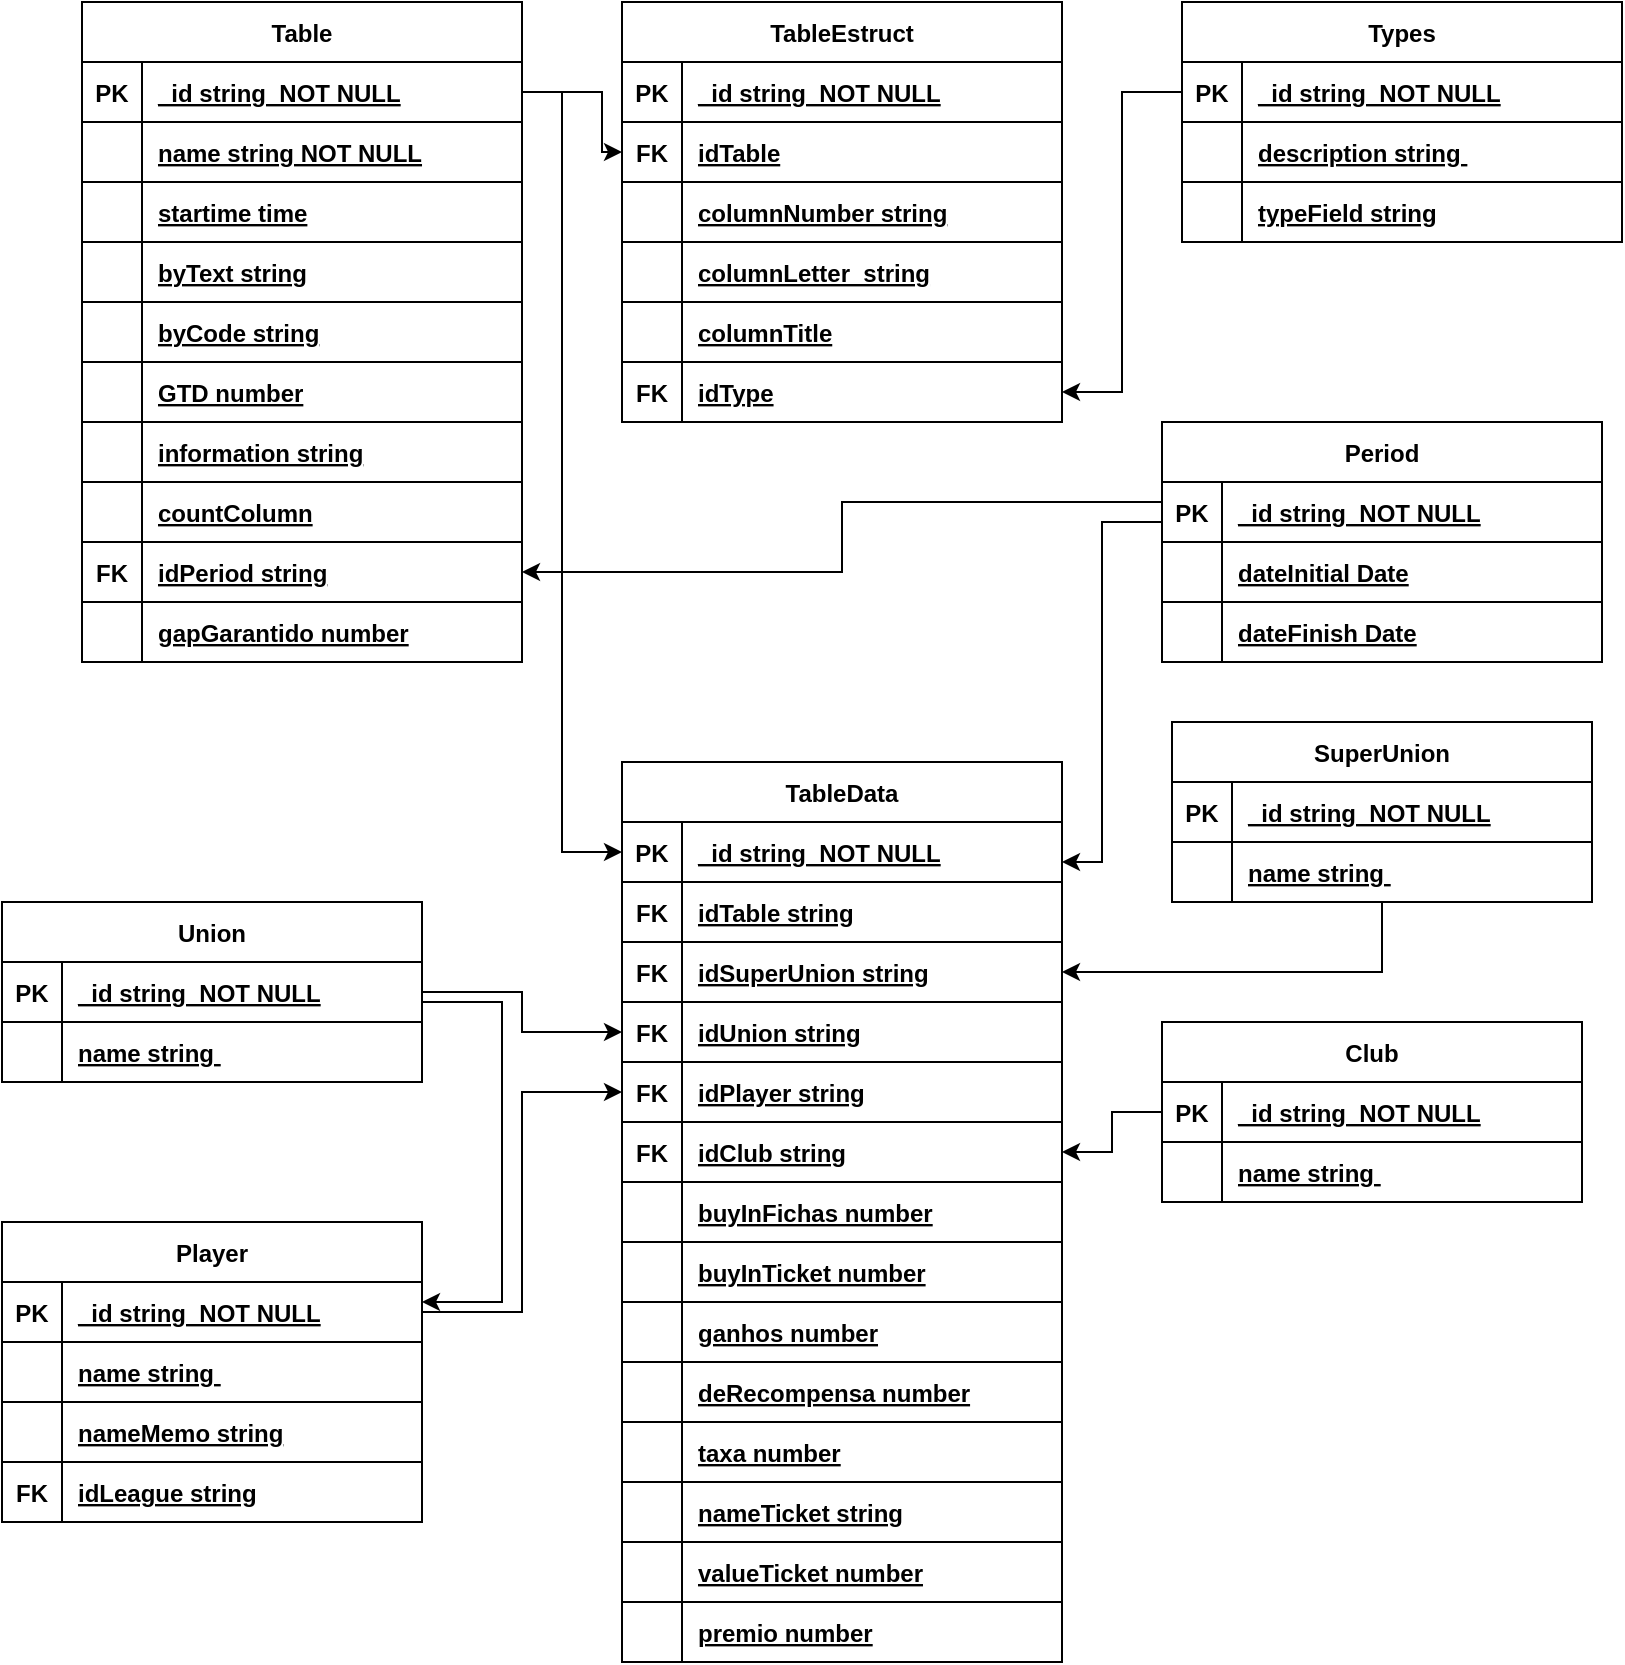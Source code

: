 <mxfile version="21.5.0" type="github">
  <diagram id="R2lEEEUBdFMjLlhIrx00" name="Page-1">
    <mxGraphModel dx="1434" dy="770" grid="1" gridSize="10" guides="1" tooltips="1" connect="1" arrows="1" fold="1" page="1" pageScale="1" pageWidth="850" pageHeight="1100" math="0" shadow="0" extFonts="Permanent Marker^https://fonts.googleapis.com/css?family=Permanent+Marker">
      <root>
        <mxCell id="0" />
        <mxCell id="1" parent="0" />
        <mxCell id="C-vyLk0tnHw3VtMMgP7b-23" value="Table" style="shape=table;startSize=30;container=1;collapsible=1;childLayout=tableLayout;fixedRows=1;rowLines=0;fontStyle=1;align=center;resizeLast=1;" parent="1" vertex="1">
          <mxGeometry x="60" y="20" width="220" height="330" as="geometry" />
        </mxCell>
        <mxCell id="C-vyLk0tnHw3VtMMgP7b-24" value="" style="shape=partialRectangle;collapsible=0;dropTarget=0;pointerEvents=0;fillColor=none;points=[[0,0.5],[1,0.5]];portConstraint=eastwest;top=0;left=0;right=0;bottom=1;" parent="C-vyLk0tnHw3VtMMgP7b-23" vertex="1">
          <mxGeometry y="30" width="220" height="30" as="geometry" />
        </mxCell>
        <mxCell id="C-vyLk0tnHw3VtMMgP7b-25" value="PK" style="shape=partialRectangle;overflow=hidden;connectable=0;fillColor=none;top=0;left=0;bottom=0;right=0;fontStyle=1;" parent="C-vyLk0tnHw3VtMMgP7b-24" vertex="1">
          <mxGeometry width="30" height="30" as="geometry">
            <mxRectangle width="30" height="30" as="alternateBounds" />
          </mxGeometry>
        </mxCell>
        <mxCell id="C-vyLk0tnHw3VtMMgP7b-26" value="_id string  NOT NULL " style="shape=partialRectangle;overflow=hidden;connectable=0;fillColor=none;top=0;left=0;bottom=0;right=0;align=left;spacingLeft=6;fontStyle=5;" parent="C-vyLk0tnHw3VtMMgP7b-24" vertex="1">
          <mxGeometry x="30" width="190" height="30" as="geometry">
            <mxRectangle width="190" height="30" as="alternateBounds" />
          </mxGeometry>
        </mxCell>
        <mxCell id="QzfEo8vy86Me9zoX9G6z-4" style="shape=partialRectangle;collapsible=0;dropTarget=0;pointerEvents=0;fillColor=none;points=[[0,0.5],[1,0.5]];portConstraint=eastwest;top=0;left=0;right=0;bottom=1;" parent="C-vyLk0tnHw3VtMMgP7b-23" vertex="1">
          <mxGeometry y="60" width="220" height="30" as="geometry" />
        </mxCell>
        <mxCell id="QzfEo8vy86Me9zoX9G6z-5" style="shape=partialRectangle;overflow=hidden;connectable=0;fillColor=none;top=0;left=0;bottom=0;right=0;fontStyle=1;" parent="QzfEo8vy86Me9zoX9G6z-4" vertex="1">
          <mxGeometry width="30" height="30" as="geometry">
            <mxRectangle width="30" height="30" as="alternateBounds" />
          </mxGeometry>
        </mxCell>
        <mxCell id="QzfEo8vy86Me9zoX9G6z-6" value="name string NOT NULL" style="shape=partialRectangle;overflow=hidden;connectable=0;fillColor=none;top=0;left=0;bottom=0;right=0;align=left;spacingLeft=6;fontStyle=5;" parent="QzfEo8vy86Me9zoX9G6z-4" vertex="1">
          <mxGeometry x="30" width="190" height="30" as="geometry">
            <mxRectangle width="190" height="30" as="alternateBounds" />
          </mxGeometry>
        </mxCell>
        <mxCell id="QzfEo8vy86Me9zoX9G6z-7" style="shape=partialRectangle;collapsible=0;dropTarget=0;pointerEvents=0;fillColor=none;points=[[0,0.5],[1,0.5]];portConstraint=eastwest;top=0;left=0;right=0;bottom=1;" parent="C-vyLk0tnHw3VtMMgP7b-23" vertex="1">
          <mxGeometry y="90" width="220" height="30" as="geometry" />
        </mxCell>
        <mxCell id="QzfEo8vy86Me9zoX9G6z-8" style="shape=partialRectangle;overflow=hidden;connectable=0;fillColor=none;top=0;left=0;bottom=0;right=0;fontStyle=1;" parent="QzfEo8vy86Me9zoX9G6z-7" vertex="1">
          <mxGeometry width="30" height="30" as="geometry">
            <mxRectangle width="30" height="30" as="alternateBounds" />
          </mxGeometry>
        </mxCell>
        <mxCell id="QzfEo8vy86Me9zoX9G6z-9" value="startime time" style="shape=partialRectangle;overflow=hidden;connectable=0;fillColor=none;top=0;left=0;bottom=0;right=0;align=left;spacingLeft=6;fontStyle=5;" parent="QzfEo8vy86Me9zoX9G6z-7" vertex="1">
          <mxGeometry x="30" width="190" height="30" as="geometry">
            <mxRectangle width="190" height="30" as="alternateBounds" />
          </mxGeometry>
        </mxCell>
        <mxCell id="QzfEo8vy86Me9zoX9G6z-19" style="shape=partialRectangle;collapsible=0;dropTarget=0;pointerEvents=0;fillColor=none;points=[[0,0.5],[1,0.5]];portConstraint=eastwest;top=0;left=0;right=0;bottom=1;" parent="C-vyLk0tnHw3VtMMgP7b-23" vertex="1">
          <mxGeometry y="120" width="220" height="30" as="geometry" />
        </mxCell>
        <mxCell id="QzfEo8vy86Me9zoX9G6z-20" style="shape=partialRectangle;overflow=hidden;connectable=0;fillColor=none;top=0;left=0;bottom=0;right=0;fontStyle=1;" parent="QzfEo8vy86Me9zoX9G6z-19" vertex="1">
          <mxGeometry width="30" height="30" as="geometry">
            <mxRectangle width="30" height="30" as="alternateBounds" />
          </mxGeometry>
        </mxCell>
        <mxCell id="QzfEo8vy86Me9zoX9G6z-21" value="byText string" style="shape=partialRectangle;overflow=hidden;connectable=0;fillColor=none;top=0;left=0;bottom=0;right=0;align=left;spacingLeft=6;fontStyle=5;" parent="QzfEo8vy86Me9zoX9G6z-19" vertex="1">
          <mxGeometry x="30" width="190" height="30" as="geometry">
            <mxRectangle width="190" height="30" as="alternateBounds" />
          </mxGeometry>
        </mxCell>
        <mxCell id="QzfEo8vy86Me9zoX9G6z-16" style="shape=partialRectangle;collapsible=0;dropTarget=0;pointerEvents=0;fillColor=none;points=[[0,0.5],[1,0.5]];portConstraint=eastwest;top=0;left=0;right=0;bottom=1;" parent="C-vyLk0tnHw3VtMMgP7b-23" vertex="1">
          <mxGeometry y="150" width="220" height="30" as="geometry" />
        </mxCell>
        <mxCell id="QzfEo8vy86Me9zoX9G6z-17" style="shape=partialRectangle;overflow=hidden;connectable=0;fillColor=none;top=0;left=0;bottom=0;right=0;fontStyle=1;" parent="QzfEo8vy86Me9zoX9G6z-16" vertex="1">
          <mxGeometry width="30" height="30" as="geometry">
            <mxRectangle width="30" height="30" as="alternateBounds" />
          </mxGeometry>
        </mxCell>
        <mxCell id="QzfEo8vy86Me9zoX9G6z-18" value="byCode string" style="shape=partialRectangle;overflow=hidden;connectable=0;fillColor=none;top=0;left=0;bottom=0;right=0;align=left;spacingLeft=6;fontStyle=5;" parent="QzfEo8vy86Me9zoX9G6z-16" vertex="1">
          <mxGeometry x="30" width="190" height="30" as="geometry">
            <mxRectangle width="190" height="30" as="alternateBounds" />
          </mxGeometry>
        </mxCell>
        <mxCell id="QzfEo8vy86Me9zoX9G6z-13" style="shape=partialRectangle;collapsible=0;dropTarget=0;pointerEvents=0;fillColor=none;points=[[0,0.5],[1,0.5]];portConstraint=eastwest;top=0;left=0;right=0;bottom=1;" parent="C-vyLk0tnHw3VtMMgP7b-23" vertex="1">
          <mxGeometry y="180" width="220" height="30" as="geometry" />
        </mxCell>
        <mxCell id="QzfEo8vy86Me9zoX9G6z-14" style="shape=partialRectangle;overflow=hidden;connectable=0;fillColor=none;top=0;left=0;bottom=0;right=0;fontStyle=1;" parent="QzfEo8vy86Me9zoX9G6z-13" vertex="1">
          <mxGeometry width="30" height="30" as="geometry">
            <mxRectangle width="30" height="30" as="alternateBounds" />
          </mxGeometry>
        </mxCell>
        <mxCell id="QzfEo8vy86Me9zoX9G6z-15" value="GTD number" style="shape=partialRectangle;overflow=hidden;connectable=0;fillColor=none;top=0;left=0;bottom=0;right=0;align=left;spacingLeft=6;fontStyle=5;" parent="QzfEo8vy86Me9zoX9G6z-13" vertex="1">
          <mxGeometry x="30" width="190" height="30" as="geometry">
            <mxRectangle width="190" height="30" as="alternateBounds" />
          </mxGeometry>
        </mxCell>
        <mxCell id="QzfEo8vy86Me9zoX9G6z-10" style="shape=partialRectangle;collapsible=0;dropTarget=0;pointerEvents=0;fillColor=none;points=[[0,0.5],[1,0.5]];portConstraint=eastwest;top=0;left=0;right=0;bottom=1;" parent="C-vyLk0tnHw3VtMMgP7b-23" vertex="1">
          <mxGeometry y="210" width="220" height="30" as="geometry" />
        </mxCell>
        <mxCell id="QzfEo8vy86Me9zoX9G6z-11" value="" style="shape=partialRectangle;overflow=hidden;connectable=0;fillColor=none;top=0;left=0;bottom=0;right=0;fontStyle=1;" parent="QzfEo8vy86Me9zoX9G6z-10" vertex="1">
          <mxGeometry width="30" height="30" as="geometry">
            <mxRectangle width="30" height="30" as="alternateBounds" />
          </mxGeometry>
        </mxCell>
        <mxCell id="QzfEo8vy86Me9zoX9G6z-12" value="information string" style="shape=partialRectangle;overflow=hidden;connectable=0;fillColor=none;top=0;left=0;bottom=0;right=0;align=left;spacingLeft=6;fontStyle=5;" parent="QzfEo8vy86Me9zoX9G6z-10" vertex="1">
          <mxGeometry x="30" width="190" height="30" as="geometry">
            <mxRectangle width="190" height="30" as="alternateBounds" />
          </mxGeometry>
        </mxCell>
        <mxCell id="QzfEo8vy86Me9zoX9G6z-167" style="shape=partialRectangle;collapsible=0;dropTarget=0;pointerEvents=0;fillColor=none;points=[[0,0.5],[1,0.5]];portConstraint=eastwest;top=0;left=0;right=0;bottom=1;" parent="C-vyLk0tnHw3VtMMgP7b-23" vertex="1">
          <mxGeometry y="240" width="220" height="30" as="geometry" />
        </mxCell>
        <mxCell id="QzfEo8vy86Me9zoX9G6z-168" style="shape=partialRectangle;overflow=hidden;connectable=0;fillColor=none;top=0;left=0;bottom=0;right=0;fontStyle=1;" parent="QzfEo8vy86Me9zoX9G6z-167" vertex="1">
          <mxGeometry width="30" height="30" as="geometry">
            <mxRectangle width="30" height="30" as="alternateBounds" />
          </mxGeometry>
        </mxCell>
        <mxCell id="QzfEo8vy86Me9zoX9G6z-169" value="countColumn" style="shape=partialRectangle;overflow=hidden;connectable=0;fillColor=none;top=0;left=0;bottom=0;right=0;align=left;spacingLeft=6;fontStyle=5;" parent="QzfEo8vy86Me9zoX9G6z-167" vertex="1">
          <mxGeometry x="30" width="190" height="30" as="geometry">
            <mxRectangle width="190" height="30" as="alternateBounds" />
          </mxGeometry>
        </mxCell>
        <mxCell id="QzfEo8vy86Me9zoX9G6z-220" style="shape=partialRectangle;collapsible=0;dropTarget=0;pointerEvents=0;fillColor=none;points=[[0,0.5],[1,0.5]];portConstraint=eastwest;top=0;left=0;right=0;bottom=1;" parent="C-vyLk0tnHw3VtMMgP7b-23" vertex="1">
          <mxGeometry y="270" width="220" height="30" as="geometry" />
        </mxCell>
        <mxCell id="QzfEo8vy86Me9zoX9G6z-221" value="FK" style="shape=partialRectangle;overflow=hidden;connectable=0;fillColor=none;top=0;left=0;bottom=0;right=0;fontStyle=1;" parent="QzfEo8vy86Me9zoX9G6z-220" vertex="1">
          <mxGeometry width="30" height="30" as="geometry">
            <mxRectangle width="30" height="30" as="alternateBounds" />
          </mxGeometry>
        </mxCell>
        <mxCell id="QzfEo8vy86Me9zoX9G6z-222" value="idPeriod string" style="shape=partialRectangle;overflow=hidden;connectable=0;fillColor=none;top=0;left=0;bottom=0;right=0;align=left;spacingLeft=6;fontStyle=5;" parent="QzfEo8vy86Me9zoX9G6z-220" vertex="1">
          <mxGeometry x="30" width="190" height="30" as="geometry">
            <mxRectangle width="190" height="30" as="alternateBounds" />
          </mxGeometry>
        </mxCell>
        <mxCell id="QzfEo8vy86Me9zoX9G6z-283" style="shape=partialRectangle;collapsible=0;dropTarget=0;pointerEvents=0;fillColor=none;points=[[0,0.5],[1,0.5]];portConstraint=eastwest;top=0;left=0;right=0;bottom=1;" parent="C-vyLk0tnHw3VtMMgP7b-23" vertex="1">
          <mxGeometry y="300" width="220" height="30" as="geometry" />
        </mxCell>
        <mxCell id="QzfEo8vy86Me9zoX9G6z-284" style="shape=partialRectangle;overflow=hidden;connectable=0;fillColor=none;top=0;left=0;bottom=0;right=0;fontStyle=1;" parent="QzfEo8vy86Me9zoX9G6z-283" vertex="1">
          <mxGeometry width="30" height="30" as="geometry">
            <mxRectangle width="30" height="30" as="alternateBounds" />
          </mxGeometry>
        </mxCell>
        <mxCell id="QzfEo8vy86Me9zoX9G6z-285" value="gapGarantido number" style="shape=partialRectangle;overflow=hidden;connectable=0;fillColor=none;top=0;left=0;bottom=0;right=0;align=left;spacingLeft=6;fontStyle=5;" parent="QzfEo8vy86Me9zoX9G6z-283" vertex="1">
          <mxGeometry x="30" width="190" height="30" as="geometry">
            <mxRectangle width="190" height="30" as="alternateBounds" />
          </mxGeometry>
        </mxCell>
        <mxCell id="QzfEo8vy86Me9zoX9G6z-157" value="TableEstruct" style="shape=table;startSize=30;container=1;collapsible=1;childLayout=tableLayout;fixedRows=1;rowLines=0;fontStyle=1;align=center;resizeLast=1;" parent="1" vertex="1">
          <mxGeometry x="330" y="20" width="220" height="210" as="geometry" />
        </mxCell>
        <mxCell id="QzfEo8vy86Me9zoX9G6z-158" value="" style="shape=partialRectangle;collapsible=0;dropTarget=0;pointerEvents=0;fillColor=none;points=[[0,0.5],[1,0.5]];portConstraint=eastwest;top=0;left=0;right=0;bottom=1;" parent="QzfEo8vy86Me9zoX9G6z-157" vertex="1">
          <mxGeometry y="30" width="220" height="30" as="geometry" />
        </mxCell>
        <mxCell id="QzfEo8vy86Me9zoX9G6z-159" value="PK" style="shape=partialRectangle;overflow=hidden;connectable=0;fillColor=none;top=0;left=0;bottom=0;right=0;fontStyle=1;" parent="QzfEo8vy86Me9zoX9G6z-158" vertex="1">
          <mxGeometry width="30" height="30" as="geometry">
            <mxRectangle width="30" height="30" as="alternateBounds" />
          </mxGeometry>
        </mxCell>
        <mxCell id="QzfEo8vy86Me9zoX9G6z-160" value="_id string  NOT NULL " style="shape=partialRectangle;overflow=hidden;connectable=0;fillColor=none;top=0;left=0;bottom=0;right=0;align=left;spacingLeft=6;fontStyle=5;" parent="QzfEo8vy86Me9zoX9G6z-158" vertex="1">
          <mxGeometry x="30" width="190" height="30" as="geometry">
            <mxRectangle width="190" height="30" as="alternateBounds" />
          </mxGeometry>
        </mxCell>
        <mxCell id="QzfEo8vy86Me9zoX9G6z-161" style="shape=partialRectangle;collapsible=0;dropTarget=0;pointerEvents=0;fillColor=none;points=[[0,0.5],[1,0.5]];portConstraint=eastwest;top=0;left=0;right=0;bottom=1;" parent="QzfEo8vy86Me9zoX9G6z-157" vertex="1">
          <mxGeometry y="60" width="220" height="30" as="geometry" />
        </mxCell>
        <mxCell id="QzfEo8vy86Me9zoX9G6z-162" value="FK" style="shape=partialRectangle;overflow=hidden;connectable=0;fillColor=none;top=0;left=0;bottom=0;right=0;fontStyle=1;" parent="QzfEo8vy86Me9zoX9G6z-161" vertex="1">
          <mxGeometry width="30" height="30" as="geometry">
            <mxRectangle width="30" height="30" as="alternateBounds" />
          </mxGeometry>
        </mxCell>
        <mxCell id="QzfEo8vy86Me9zoX9G6z-163" value="idTable" style="shape=partialRectangle;overflow=hidden;connectable=0;fillColor=none;top=0;left=0;bottom=0;right=0;align=left;spacingLeft=6;fontStyle=5;" parent="QzfEo8vy86Me9zoX9G6z-161" vertex="1">
          <mxGeometry x="30" width="190" height="30" as="geometry">
            <mxRectangle width="190" height="30" as="alternateBounds" />
          </mxGeometry>
        </mxCell>
        <mxCell id="QzfEo8vy86Me9zoX9G6z-164" style="shape=partialRectangle;collapsible=0;dropTarget=0;pointerEvents=0;fillColor=none;points=[[0,0.5],[1,0.5]];portConstraint=eastwest;top=0;left=0;right=0;bottom=1;" parent="QzfEo8vy86Me9zoX9G6z-157" vertex="1">
          <mxGeometry y="90" width="220" height="30" as="geometry" />
        </mxCell>
        <mxCell id="QzfEo8vy86Me9zoX9G6z-165" style="shape=partialRectangle;overflow=hidden;connectable=0;fillColor=none;top=0;left=0;bottom=0;right=0;fontStyle=1;" parent="QzfEo8vy86Me9zoX9G6z-164" vertex="1">
          <mxGeometry width="30" height="30" as="geometry">
            <mxRectangle width="30" height="30" as="alternateBounds" />
          </mxGeometry>
        </mxCell>
        <mxCell id="QzfEo8vy86Me9zoX9G6z-166" value="columnNumber string" style="shape=partialRectangle;overflow=hidden;connectable=0;fillColor=none;top=0;left=0;bottom=0;right=0;align=left;spacingLeft=6;fontStyle=5;" parent="QzfEo8vy86Me9zoX9G6z-164" vertex="1">
          <mxGeometry x="30" width="190" height="30" as="geometry">
            <mxRectangle width="190" height="30" as="alternateBounds" />
          </mxGeometry>
        </mxCell>
        <mxCell id="QzfEo8vy86Me9zoX9G6z-170" style="shape=partialRectangle;collapsible=0;dropTarget=0;pointerEvents=0;fillColor=none;points=[[0,0.5],[1,0.5]];portConstraint=eastwest;top=0;left=0;right=0;bottom=1;" parent="QzfEo8vy86Me9zoX9G6z-157" vertex="1">
          <mxGeometry y="120" width="220" height="30" as="geometry" />
        </mxCell>
        <mxCell id="QzfEo8vy86Me9zoX9G6z-171" style="shape=partialRectangle;overflow=hidden;connectable=0;fillColor=none;top=0;left=0;bottom=0;right=0;fontStyle=1;" parent="QzfEo8vy86Me9zoX9G6z-170" vertex="1">
          <mxGeometry width="30" height="30" as="geometry">
            <mxRectangle width="30" height="30" as="alternateBounds" />
          </mxGeometry>
        </mxCell>
        <mxCell id="QzfEo8vy86Me9zoX9G6z-172" value="columnLetter  string" style="shape=partialRectangle;overflow=hidden;connectable=0;fillColor=none;top=0;left=0;bottom=0;right=0;align=left;spacingLeft=6;fontStyle=5;" parent="QzfEo8vy86Me9zoX9G6z-170" vertex="1">
          <mxGeometry x="30" width="190" height="30" as="geometry">
            <mxRectangle width="190" height="30" as="alternateBounds" />
          </mxGeometry>
        </mxCell>
        <mxCell id="QzfEo8vy86Me9zoX9G6z-173" style="shape=partialRectangle;collapsible=0;dropTarget=0;pointerEvents=0;fillColor=none;points=[[0,0.5],[1,0.5]];portConstraint=eastwest;top=0;left=0;right=0;bottom=1;" parent="QzfEo8vy86Me9zoX9G6z-157" vertex="1">
          <mxGeometry y="150" width="220" height="30" as="geometry" />
        </mxCell>
        <mxCell id="QzfEo8vy86Me9zoX9G6z-174" style="shape=partialRectangle;overflow=hidden;connectable=0;fillColor=none;top=0;left=0;bottom=0;right=0;fontStyle=1;" parent="QzfEo8vy86Me9zoX9G6z-173" vertex="1">
          <mxGeometry width="30" height="30" as="geometry">
            <mxRectangle width="30" height="30" as="alternateBounds" />
          </mxGeometry>
        </mxCell>
        <mxCell id="QzfEo8vy86Me9zoX9G6z-175" value="columnTitle" style="shape=partialRectangle;overflow=hidden;connectable=0;fillColor=none;top=0;left=0;bottom=0;right=0;align=left;spacingLeft=6;fontStyle=5;" parent="QzfEo8vy86Me9zoX9G6z-173" vertex="1">
          <mxGeometry x="30" width="190" height="30" as="geometry">
            <mxRectangle width="190" height="30" as="alternateBounds" />
          </mxGeometry>
        </mxCell>
        <mxCell id="QzfEo8vy86Me9zoX9G6z-176" style="shape=partialRectangle;collapsible=0;dropTarget=0;pointerEvents=0;fillColor=none;points=[[0,0.5],[1,0.5]];portConstraint=eastwest;top=0;left=0;right=0;bottom=1;" parent="QzfEo8vy86Me9zoX9G6z-157" vertex="1">
          <mxGeometry y="180" width="220" height="30" as="geometry" />
        </mxCell>
        <mxCell id="QzfEo8vy86Me9zoX9G6z-177" value="FK" style="shape=partialRectangle;overflow=hidden;connectable=0;fillColor=none;top=0;left=0;bottom=0;right=0;fontStyle=1;" parent="QzfEo8vy86Me9zoX9G6z-176" vertex="1">
          <mxGeometry width="30" height="30" as="geometry">
            <mxRectangle width="30" height="30" as="alternateBounds" />
          </mxGeometry>
        </mxCell>
        <mxCell id="QzfEo8vy86Me9zoX9G6z-178" value="idType" style="shape=partialRectangle;overflow=hidden;connectable=0;fillColor=none;top=0;left=0;bottom=0;right=0;align=left;spacingLeft=6;fontStyle=5;" parent="QzfEo8vy86Me9zoX9G6z-176" vertex="1">
          <mxGeometry x="30" width="190" height="30" as="geometry">
            <mxRectangle width="190" height="30" as="alternateBounds" />
          </mxGeometry>
        </mxCell>
        <mxCell id="QzfEo8vy86Me9zoX9G6z-179" value="Types" style="shape=table;startSize=30;container=1;collapsible=1;childLayout=tableLayout;fixedRows=1;rowLines=0;fontStyle=1;align=center;resizeLast=1;" parent="1" vertex="1">
          <mxGeometry x="610" y="20" width="220" height="120" as="geometry" />
        </mxCell>
        <mxCell id="QzfEo8vy86Me9zoX9G6z-180" value="" style="shape=partialRectangle;collapsible=0;dropTarget=0;pointerEvents=0;fillColor=none;points=[[0,0.5],[1,0.5]];portConstraint=eastwest;top=0;left=0;right=0;bottom=1;" parent="QzfEo8vy86Me9zoX9G6z-179" vertex="1">
          <mxGeometry y="30" width="220" height="30" as="geometry" />
        </mxCell>
        <mxCell id="QzfEo8vy86Me9zoX9G6z-181" value="PK" style="shape=partialRectangle;overflow=hidden;connectable=0;fillColor=none;top=0;left=0;bottom=0;right=0;fontStyle=1;" parent="QzfEo8vy86Me9zoX9G6z-180" vertex="1">
          <mxGeometry width="30" height="30" as="geometry">
            <mxRectangle width="30" height="30" as="alternateBounds" />
          </mxGeometry>
        </mxCell>
        <mxCell id="QzfEo8vy86Me9zoX9G6z-182" value="_id string  NOT NULL " style="shape=partialRectangle;overflow=hidden;connectable=0;fillColor=none;top=0;left=0;bottom=0;right=0;align=left;spacingLeft=6;fontStyle=5;" parent="QzfEo8vy86Me9zoX9G6z-180" vertex="1">
          <mxGeometry x="30" width="190" height="30" as="geometry">
            <mxRectangle width="190" height="30" as="alternateBounds" />
          </mxGeometry>
        </mxCell>
        <mxCell id="QzfEo8vy86Me9zoX9G6z-183" style="shape=partialRectangle;collapsible=0;dropTarget=0;pointerEvents=0;fillColor=none;points=[[0,0.5],[1,0.5]];portConstraint=eastwest;top=0;left=0;right=0;bottom=1;" parent="QzfEo8vy86Me9zoX9G6z-179" vertex="1">
          <mxGeometry y="60" width="220" height="30" as="geometry" />
        </mxCell>
        <mxCell id="QzfEo8vy86Me9zoX9G6z-184" style="shape=partialRectangle;overflow=hidden;connectable=0;fillColor=none;top=0;left=0;bottom=0;right=0;fontStyle=1;" parent="QzfEo8vy86Me9zoX9G6z-183" vertex="1">
          <mxGeometry width="30" height="30" as="geometry">
            <mxRectangle width="30" height="30" as="alternateBounds" />
          </mxGeometry>
        </mxCell>
        <mxCell id="QzfEo8vy86Me9zoX9G6z-185" value="description string " style="shape=partialRectangle;overflow=hidden;connectable=0;fillColor=none;top=0;left=0;bottom=0;right=0;align=left;spacingLeft=6;fontStyle=5;" parent="QzfEo8vy86Me9zoX9G6z-183" vertex="1">
          <mxGeometry x="30" width="190" height="30" as="geometry">
            <mxRectangle width="190" height="30" as="alternateBounds" />
          </mxGeometry>
        </mxCell>
        <mxCell id="QzfEo8vy86Me9zoX9G6z-186" style="shape=partialRectangle;collapsible=0;dropTarget=0;pointerEvents=0;fillColor=none;points=[[0,0.5],[1,0.5]];portConstraint=eastwest;top=0;left=0;right=0;bottom=1;" parent="QzfEo8vy86Me9zoX9G6z-179" vertex="1">
          <mxGeometry y="90" width="220" height="30" as="geometry" />
        </mxCell>
        <mxCell id="QzfEo8vy86Me9zoX9G6z-187" style="shape=partialRectangle;overflow=hidden;connectable=0;fillColor=none;top=0;left=0;bottom=0;right=0;fontStyle=1;" parent="QzfEo8vy86Me9zoX9G6z-186" vertex="1">
          <mxGeometry width="30" height="30" as="geometry">
            <mxRectangle width="30" height="30" as="alternateBounds" />
          </mxGeometry>
        </mxCell>
        <mxCell id="QzfEo8vy86Me9zoX9G6z-188" value="typeField string" style="shape=partialRectangle;overflow=hidden;connectable=0;fillColor=none;top=0;left=0;bottom=0;right=0;align=left;spacingLeft=6;fontStyle=5;" parent="QzfEo8vy86Me9zoX9G6z-186" vertex="1">
          <mxGeometry x="30" width="190" height="30" as="geometry">
            <mxRectangle width="190" height="30" as="alternateBounds" />
          </mxGeometry>
        </mxCell>
        <mxCell id="QzfEo8vy86Me9zoX9G6z-198" style="edgeStyle=orthogonalEdgeStyle;rounded=0;orthogonalLoop=1;jettySize=auto;html=1;entryX=1;entryY=0.5;entryDx=0;entryDy=0;endArrow=classic;endFill=1;startArrow=none;startFill=0;" parent="1" source="QzfEo8vy86Me9zoX9G6z-180" target="QzfEo8vy86Me9zoX9G6z-176" edge="1">
          <mxGeometry relative="1" as="geometry" />
        </mxCell>
        <mxCell id="QzfEo8vy86Me9zoX9G6z-199" style="edgeStyle=orthogonalEdgeStyle;rounded=0;orthogonalLoop=1;jettySize=auto;html=1;endArrow=none;endFill=0;startArrow=classic;startFill=1;" parent="1" source="QzfEo8vy86Me9zoX9G6z-161" target="C-vyLk0tnHw3VtMMgP7b-24" edge="1">
          <mxGeometry relative="1" as="geometry">
            <Array as="points">
              <mxPoint x="320" y="95" />
              <mxPoint x="320" y="65" />
            </Array>
          </mxGeometry>
        </mxCell>
        <mxCell id="QzfEo8vy86Me9zoX9G6z-200" value="Period" style="shape=table;startSize=30;container=1;collapsible=1;childLayout=tableLayout;fixedRows=1;rowLines=0;fontStyle=1;align=center;resizeLast=1;" parent="1" vertex="1">
          <mxGeometry x="600" y="230" width="220" height="120" as="geometry" />
        </mxCell>
        <mxCell id="QzfEo8vy86Me9zoX9G6z-201" value="" style="shape=partialRectangle;collapsible=0;dropTarget=0;pointerEvents=0;fillColor=none;points=[[0,0.5],[1,0.5]];portConstraint=eastwest;top=0;left=0;right=0;bottom=1;" parent="QzfEo8vy86Me9zoX9G6z-200" vertex="1">
          <mxGeometry y="30" width="220" height="30" as="geometry" />
        </mxCell>
        <mxCell id="QzfEo8vy86Me9zoX9G6z-202" value="PK" style="shape=partialRectangle;overflow=hidden;connectable=0;fillColor=none;top=0;left=0;bottom=0;right=0;fontStyle=1;" parent="QzfEo8vy86Me9zoX9G6z-201" vertex="1">
          <mxGeometry width="30" height="30" as="geometry">
            <mxRectangle width="30" height="30" as="alternateBounds" />
          </mxGeometry>
        </mxCell>
        <mxCell id="QzfEo8vy86Me9zoX9G6z-203" value="_id string  NOT NULL " style="shape=partialRectangle;overflow=hidden;connectable=0;fillColor=none;top=0;left=0;bottom=0;right=0;align=left;spacingLeft=6;fontStyle=5;" parent="QzfEo8vy86Me9zoX9G6z-201" vertex="1">
          <mxGeometry x="30" width="190" height="30" as="geometry">
            <mxRectangle width="190" height="30" as="alternateBounds" />
          </mxGeometry>
        </mxCell>
        <mxCell id="QzfEo8vy86Me9zoX9G6z-204" style="shape=partialRectangle;collapsible=0;dropTarget=0;pointerEvents=0;fillColor=none;points=[[0,0.5],[1,0.5]];portConstraint=eastwest;top=0;left=0;right=0;bottom=1;" parent="QzfEo8vy86Me9zoX9G6z-200" vertex="1">
          <mxGeometry y="60" width="220" height="30" as="geometry" />
        </mxCell>
        <mxCell id="QzfEo8vy86Me9zoX9G6z-205" value="" style="shape=partialRectangle;overflow=hidden;connectable=0;fillColor=none;top=0;left=0;bottom=0;right=0;fontStyle=1;" parent="QzfEo8vy86Me9zoX9G6z-204" vertex="1">
          <mxGeometry width="30" height="30" as="geometry">
            <mxRectangle width="30" height="30" as="alternateBounds" />
          </mxGeometry>
        </mxCell>
        <mxCell id="QzfEo8vy86Me9zoX9G6z-206" value="dateInitial Date" style="shape=partialRectangle;overflow=hidden;connectable=0;fillColor=none;top=0;left=0;bottom=0;right=0;align=left;spacingLeft=6;fontStyle=5;" parent="QzfEo8vy86Me9zoX9G6z-204" vertex="1">
          <mxGeometry x="30" width="190" height="30" as="geometry">
            <mxRectangle width="190" height="30" as="alternateBounds" />
          </mxGeometry>
        </mxCell>
        <mxCell id="QzfEo8vy86Me9zoX9G6z-207" style="shape=partialRectangle;collapsible=0;dropTarget=0;pointerEvents=0;fillColor=none;points=[[0,0.5],[1,0.5]];portConstraint=eastwest;top=0;left=0;right=0;bottom=1;" parent="QzfEo8vy86Me9zoX9G6z-200" vertex="1">
          <mxGeometry y="90" width="220" height="30" as="geometry" />
        </mxCell>
        <mxCell id="QzfEo8vy86Me9zoX9G6z-208" style="shape=partialRectangle;overflow=hidden;connectable=0;fillColor=none;top=0;left=0;bottom=0;right=0;fontStyle=1;" parent="QzfEo8vy86Me9zoX9G6z-207" vertex="1">
          <mxGeometry width="30" height="30" as="geometry">
            <mxRectangle width="30" height="30" as="alternateBounds" />
          </mxGeometry>
        </mxCell>
        <mxCell id="QzfEo8vy86Me9zoX9G6z-209" value="dateFinish Date" style="shape=partialRectangle;overflow=hidden;connectable=0;fillColor=none;top=0;left=0;bottom=0;right=0;align=left;spacingLeft=6;fontStyle=5;" parent="QzfEo8vy86Me9zoX9G6z-207" vertex="1">
          <mxGeometry x="30" width="190" height="30" as="geometry">
            <mxRectangle width="190" height="30" as="alternateBounds" />
          </mxGeometry>
        </mxCell>
        <mxCell id="QzfEo8vy86Me9zoX9G6z-210" value="TableData" style="shape=table;startSize=30;container=1;collapsible=1;childLayout=tableLayout;fixedRows=1;rowLines=0;fontStyle=1;align=center;resizeLast=1;" parent="1" vertex="1">
          <mxGeometry x="330" y="400" width="220" height="450" as="geometry" />
        </mxCell>
        <mxCell id="QzfEo8vy86Me9zoX9G6z-211" value="" style="shape=partialRectangle;collapsible=0;dropTarget=0;pointerEvents=0;fillColor=none;points=[[0,0.5],[1,0.5]];portConstraint=eastwest;top=0;left=0;right=0;bottom=1;" parent="QzfEo8vy86Me9zoX9G6z-210" vertex="1">
          <mxGeometry y="30" width="220" height="30" as="geometry" />
        </mxCell>
        <mxCell id="QzfEo8vy86Me9zoX9G6z-212" value="PK" style="shape=partialRectangle;overflow=hidden;connectable=0;fillColor=none;top=0;left=0;bottom=0;right=0;fontStyle=1;" parent="QzfEo8vy86Me9zoX9G6z-211" vertex="1">
          <mxGeometry width="30" height="30" as="geometry">
            <mxRectangle width="30" height="30" as="alternateBounds" />
          </mxGeometry>
        </mxCell>
        <mxCell id="QzfEo8vy86Me9zoX9G6z-213" value="_id string  NOT NULL " style="shape=partialRectangle;overflow=hidden;connectable=0;fillColor=none;top=0;left=0;bottom=0;right=0;align=left;spacingLeft=6;fontStyle=5;" parent="QzfEo8vy86Me9zoX9G6z-211" vertex="1">
          <mxGeometry x="30" width="190" height="30" as="geometry">
            <mxRectangle width="190" height="30" as="alternateBounds" />
          </mxGeometry>
        </mxCell>
        <mxCell id="QzfEo8vy86Me9zoX9G6z-214" style="shape=partialRectangle;collapsible=0;dropTarget=0;pointerEvents=0;fillColor=none;points=[[0,0.5],[1,0.5]];portConstraint=eastwest;top=0;left=0;right=0;bottom=1;" parent="QzfEo8vy86Me9zoX9G6z-210" vertex="1">
          <mxGeometry y="60" width="220" height="30" as="geometry" />
        </mxCell>
        <mxCell id="QzfEo8vy86Me9zoX9G6z-215" value="FK" style="shape=partialRectangle;overflow=hidden;connectable=0;fillColor=none;top=0;left=0;bottom=0;right=0;fontStyle=1;" parent="QzfEo8vy86Me9zoX9G6z-214" vertex="1">
          <mxGeometry width="30" height="30" as="geometry">
            <mxRectangle width="30" height="30" as="alternateBounds" />
          </mxGeometry>
        </mxCell>
        <mxCell id="QzfEo8vy86Me9zoX9G6z-216" value="idTable string" style="shape=partialRectangle;overflow=hidden;connectable=0;fillColor=none;top=0;left=0;bottom=0;right=0;align=left;spacingLeft=6;fontStyle=5;" parent="QzfEo8vy86Me9zoX9G6z-214" vertex="1">
          <mxGeometry x="30" width="190" height="30" as="geometry">
            <mxRectangle width="190" height="30" as="alternateBounds" />
          </mxGeometry>
        </mxCell>
        <mxCell id="QzfEo8vy86Me9zoX9G6z-217" style="shape=partialRectangle;collapsible=0;dropTarget=0;pointerEvents=0;fillColor=none;points=[[0,0.5],[1,0.5]];portConstraint=eastwest;top=0;left=0;right=0;bottom=1;" parent="QzfEo8vy86Me9zoX9G6z-210" vertex="1">
          <mxGeometry y="90" width="220" height="30" as="geometry" />
        </mxCell>
        <mxCell id="QzfEo8vy86Me9zoX9G6z-218" value="FK" style="shape=partialRectangle;overflow=hidden;connectable=0;fillColor=none;top=0;left=0;bottom=0;right=0;fontStyle=1;" parent="QzfEo8vy86Me9zoX9G6z-217" vertex="1">
          <mxGeometry width="30" height="30" as="geometry">
            <mxRectangle width="30" height="30" as="alternateBounds" />
          </mxGeometry>
        </mxCell>
        <mxCell id="QzfEo8vy86Me9zoX9G6z-219" value="idSuperUnion string" style="shape=partialRectangle;overflow=hidden;connectable=0;fillColor=none;top=0;left=0;bottom=0;right=0;align=left;spacingLeft=6;fontStyle=5;" parent="QzfEo8vy86Me9zoX9G6z-217" vertex="1">
          <mxGeometry x="30" width="190" height="30" as="geometry">
            <mxRectangle width="190" height="30" as="alternateBounds" />
          </mxGeometry>
        </mxCell>
        <mxCell id="QzfEo8vy86Me9zoX9G6z-237" style="shape=partialRectangle;collapsible=0;dropTarget=0;pointerEvents=0;fillColor=none;points=[[0,0.5],[1,0.5]];portConstraint=eastwest;top=0;left=0;right=0;bottom=1;" parent="QzfEo8vy86Me9zoX9G6z-210" vertex="1">
          <mxGeometry y="120" width="220" height="30" as="geometry" />
        </mxCell>
        <mxCell id="QzfEo8vy86Me9zoX9G6z-238" value="FK" style="shape=partialRectangle;overflow=hidden;connectable=0;fillColor=none;top=0;left=0;bottom=0;right=0;fontStyle=1;" parent="QzfEo8vy86Me9zoX9G6z-237" vertex="1">
          <mxGeometry width="30" height="30" as="geometry">
            <mxRectangle width="30" height="30" as="alternateBounds" />
          </mxGeometry>
        </mxCell>
        <mxCell id="QzfEo8vy86Me9zoX9G6z-239" value="idUnion string" style="shape=partialRectangle;overflow=hidden;connectable=0;fillColor=none;top=0;left=0;bottom=0;right=0;align=left;spacingLeft=6;fontStyle=5;" parent="QzfEo8vy86Me9zoX9G6z-237" vertex="1">
          <mxGeometry x="30" width="190" height="30" as="geometry">
            <mxRectangle width="190" height="30" as="alternateBounds" />
          </mxGeometry>
        </mxCell>
        <mxCell id="QzfEo8vy86Me9zoX9G6z-240" style="shape=partialRectangle;collapsible=0;dropTarget=0;pointerEvents=0;fillColor=none;points=[[0,0.5],[1,0.5]];portConstraint=eastwest;top=0;left=0;right=0;bottom=1;" parent="QzfEo8vy86Me9zoX9G6z-210" vertex="1">
          <mxGeometry y="150" width="220" height="30" as="geometry" />
        </mxCell>
        <mxCell id="QzfEo8vy86Me9zoX9G6z-241" value="FK" style="shape=partialRectangle;overflow=hidden;connectable=0;fillColor=none;top=0;left=0;bottom=0;right=0;fontStyle=1;" parent="QzfEo8vy86Me9zoX9G6z-240" vertex="1">
          <mxGeometry width="30" height="30" as="geometry">
            <mxRectangle width="30" height="30" as="alternateBounds" />
          </mxGeometry>
        </mxCell>
        <mxCell id="QzfEo8vy86Me9zoX9G6z-242" value="idPlayer string" style="shape=partialRectangle;overflow=hidden;connectable=0;fillColor=none;top=0;left=0;bottom=0;right=0;align=left;spacingLeft=6;fontStyle=5;" parent="QzfEo8vy86Me9zoX9G6z-240" vertex="1">
          <mxGeometry x="30" width="190" height="30" as="geometry">
            <mxRectangle width="190" height="30" as="alternateBounds" />
          </mxGeometry>
        </mxCell>
        <mxCell id="QzfEo8vy86Me9zoX9G6z-243" style="shape=partialRectangle;collapsible=0;dropTarget=0;pointerEvents=0;fillColor=none;points=[[0,0.5],[1,0.5]];portConstraint=eastwest;top=0;left=0;right=0;bottom=1;" parent="QzfEo8vy86Me9zoX9G6z-210" vertex="1">
          <mxGeometry y="180" width="220" height="30" as="geometry" />
        </mxCell>
        <mxCell id="QzfEo8vy86Me9zoX9G6z-244" value="FK" style="shape=partialRectangle;overflow=hidden;connectable=0;fillColor=none;top=0;left=0;bottom=0;right=0;fontStyle=1;" parent="QzfEo8vy86Me9zoX9G6z-243" vertex="1">
          <mxGeometry width="30" height="30" as="geometry">
            <mxRectangle width="30" height="30" as="alternateBounds" />
          </mxGeometry>
        </mxCell>
        <mxCell id="QzfEo8vy86Me9zoX9G6z-245" value="idClub string" style="shape=partialRectangle;overflow=hidden;connectable=0;fillColor=none;top=0;left=0;bottom=0;right=0;align=left;spacingLeft=6;fontStyle=5;" parent="QzfEo8vy86Me9zoX9G6z-243" vertex="1">
          <mxGeometry x="30" width="190" height="30" as="geometry">
            <mxRectangle width="190" height="30" as="alternateBounds" />
          </mxGeometry>
        </mxCell>
        <mxCell id="QzfEo8vy86Me9zoX9G6z-280" style="shape=partialRectangle;collapsible=0;dropTarget=0;pointerEvents=0;fillColor=none;points=[[0,0.5],[1,0.5]];portConstraint=eastwest;top=0;left=0;right=0;bottom=1;" parent="QzfEo8vy86Me9zoX9G6z-210" vertex="1">
          <mxGeometry y="210" width="220" height="30" as="geometry" />
        </mxCell>
        <mxCell id="QzfEo8vy86Me9zoX9G6z-281" style="shape=partialRectangle;overflow=hidden;connectable=0;fillColor=none;top=0;left=0;bottom=0;right=0;fontStyle=1;" parent="QzfEo8vy86Me9zoX9G6z-280" vertex="1">
          <mxGeometry width="30" height="30" as="geometry">
            <mxRectangle width="30" height="30" as="alternateBounds" />
          </mxGeometry>
        </mxCell>
        <mxCell id="QzfEo8vy86Me9zoX9G6z-282" value="buyInFichas number" style="shape=partialRectangle;overflow=hidden;connectable=0;fillColor=none;top=0;left=0;bottom=0;right=0;align=left;spacingLeft=6;fontStyle=5;" parent="QzfEo8vy86Me9zoX9G6z-280" vertex="1">
          <mxGeometry x="30" width="190" height="30" as="geometry">
            <mxRectangle width="190" height="30" as="alternateBounds" />
          </mxGeometry>
        </mxCell>
        <mxCell id="QzfEo8vy86Me9zoX9G6z-277" style="shape=partialRectangle;collapsible=0;dropTarget=0;pointerEvents=0;fillColor=none;points=[[0,0.5],[1,0.5]];portConstraint=eastwest;top=0;left=0;right=0;bottom=1;" parent="QzfEo8vy86Me9zoX9G6z-210" vertex="1">
          <mxGeometry y="240" width="220" height="30" as="geometry" />
        </mxCell>
        <mxCell id="QzfEo8vy86Me9zoX9G6z-278" style="shape=partialRectangle;overflow=hidden;connectable=0;fillColor=none;top=0;left=0;bottom=0;right=0;fontStyle=1;" parent="QzfEo8vy86Me9zoX9G6z-277" vertex="1">
          <mxGeometry width="30" height="30" as="geometry">
            <mxRectangle width="30" height="30" as="alternateBounds" />
          </mxGeometry>
        </mxCell>
        <mxCell id="QzfEo8vy86Me9zoX9G6z-279" value="buyInTicket number" style="shape=partialRectangle;overflow=hidden;connectable=0;fillColor=none;top=0;left=0;bottom=0;right=0;align=left;spacingLeft=6;fontStyle=5;" parent="QzfEo8vy86Me9zoX9G6z-277" vertex="1">
          <mxGeometry x="30" width="190" height="30" as="geometry">
            <mxRectangle width="190" height="30" as="alternateBounds" />
          </mxGeometry>
        </mxCell>
        <mxCell id="QzfEo8vy86Me9zoX9G6z-274" style="shape=partialRectangle;collapsible=0;dropTarget=0;pointerEvents=0;fillColor=none;points=[[0,0.5],[1,0.5]];portConstraint=eastwest;top=0;left=0;right=0;bottom=1;" parent="QzfEo8vy86Me9zoX9G6z-210" vertex="1">
          <mxGeometry y="270" width="220" height="30" as="geometry" />
        </mxCell>
        <mxCell id="QzfEo8vy86Me9zoX9G6z-275" style="shape=partialRectangle;overflow=hidden;connectable=0;fillColor=none;top=0;left=0;bottom=0;right=0;fontStyle=1;" parent="QzfEo8vy86Me9zoX9G6z-274" vertex="1">
          <mxGeometry width="30" height="30" as="geometry">
            <mxRectangle width="30" height="30" as="alternateBounds" />
          </mxGeometry>
        </mxCell>
        <mxCell id="QzfEo8vy86Me9zoX9G6z-276" value="ganhos number" style="shape=partialRectangle;overflow=hidden;connectable=0;fillColor=none;top=0;left=0;bottom=0;right=0;align=left;spacingLeft=6;fontStyle=5;" parent="QzfEo8vy86Me9zoX9G6z-274" vertex="1">
          <mxGeometry x="30" width="190" height="30" as="geometry">
            <mxRectangle width="190" height="30" as="alternateBounds" />
          </mxGeometry>
        </mxCell>
        <mxCell id="QzfEo8vy86Me9zoX9G6z-292" style="shape=partialRectangle;collapsible=0;dropTarget=0;pointerEvents=0;fillColor=none;points=[[0,0.5],[1,0.5]];portConstraint=eastwest;top=0;left=0;right=0;bottom=1;" parent="QzfEo8vy86Me9zoX9G6z-210" vertex="1">
          <mxGeometry y="300" width="220" height="30" as="geometry" />
        </mxCell>
        <mxCell id="QzfEo8vy86Me9zoX9G6z-293" style="shape=partialRectangle;overflow=hidden;connectable=0;fillColor=none;top=0;left=0;bottom=0;right=0;fontStyle=1;" parent="QzfEo8vy86Me9zoX9G6z-292" vertex="1">
          <mxGeometry width="30" height="30" as="geometry">
            <mxRectangle width="30" height="30" as="alternateBounds" />
          </mxGeometry>
        </mxCell>
        <mxCell id="QzfEo8vy86Me9zoX9G6z-294" value="deRecompensa number" style="shape=partialRectangle;overflow=hidden;connectable=0;fillColor=none;top=0;left=0;bottom=0;right=0;align=left;spacingLeft=6;fontStyle=5;" parent="QzfEo8vy86Me9zoX9G6z-292" vertex="1">
          <mxGeometry x="30" width="190" height="30" as="geometry">
            <mxRectangle width="190" height="30" as="alternateBounds" />
          </mxGeometry>
        </mxCell>
        <mxCell id="QzfEo8vy86Me9zoX9G6z-289" style="shape=partialRectangle;collapsible=0;dropTarget=0;pointerEvents=0;fillColor=none;points=[[0,0.5],[1,0.5]];portConstraint=eastwest;top=0;left=0;right=0;bottom=1;" parent="QzfEo8vy86Me9zoX9G6z-210" vertex="1">
          <mxGeometry y="330" width="220" height="30" as="geometry" />
        </mxCell>
        <mxCell id="QzfEo8vy86Me9zoX9G6z-290" style="shape=partialRectangle;overflow=hidden;connectable=0;fillColor=none;top=0;left=0;bottom=0;right=0;fontStyle=1;" parent="QzfEo8vy86Me9zoX9G6z-289" vertex="1">
          <mxGeometry width="30" height="30" as="geometry">
            <mxRectangle width="30" height="30" as="alternateBounds" />
          </mxGeometry>
        </mxCell>
        <mxCell id="QzfEo8vy86Me9zoX9G6z-291" value="taxa number" style="shape=partialRectangle;overflow=hidden;connectable=0;fillColor=none;top=0;left=0;bottom=0;right=0;align=left;spacingLeft=6;fontStyle=5;" parent="QzfEo8vy86Me9zoX9G6z-289" vertex="1">
          <mxGeometry x="30" width="190" height="30" as="geometry">
            <mxRectangle width="190" height="30" as="alternateBounds" />
          </mxGeometry>
        </mxCell>
        <mxCell id="QzfEo8vy86Me9zoX9G6z-286" style="shape=partialRectangle;collapsible=0;dropTarget=0;pointerEvents=0;fillColor=none;points=[[0,0.5],[1,0.5]];portConstraint=eastwest;top=0;left=0;right=0;bottom=1;" parent="QzfEo8vy86Me9zoX9G6z-210" vertex="1">
          <mxGeometry y="360" width="220" height="30" as="geometry" />
        </mxCell>
        <mxCell id="QzfEo8vy86Me9zoX9G6z-287" style="shape=partialRectangle;overflow=hidden;connectable=0;fillColor=none;top=0;left=0;bottom=0;right=0;fontStyle=1;" parent="QzfEo8vy86Me9zoX9G6z-286" vertex="1">
          <mxGeometry width="30" height="30" as="geometry">
            <mxRectangle width="30" height="30" as="alternateBounds" />
          </mxGeometry>
        </mxCell>
        <mxCell id="QzfEo8vy86Me9zoX9G6z-288" value="nameTicket string" style="shape=partialRectangle;overflow=hidden;connectable=0;fillColor=none;top=0;left=0;bottom=0;right=0;align=left;spacingLeft=6;fontStyle=5;" parent="QzfEo8vy86Me9zoX9G6z-286" vertex="1">
          <mxGeometry x="30" width="190" height="30" as="geometry">
            <mxRectangle width="190" height="30" as="alternateBounds" />
          </mxGeometry>
        </mxCell>
        <mxCell id="QzfEo8vy86Me9zoX9G6z-295" style="shape=partialRectangle;collapsible=0;dropTarget=0;pointerEvents=0;fillColor=none;points=[[0,0.5],[1,0.5]];portConstraint=eastwest;top=0;left=0;right=0;bottom=1;" parent="QzfEo8vy86Me9zoX9G6z-210" vertex="1">
          <mxGeometry y="390" width="220" height="30" as="geometry" />
        </mxCell>
        <mxCell id="QzfEo8vy86Me9zoX9G6z-296" style="shape=partialRectangle;overflow=hidden;connectable=0;fillColor=none;top=0;left=0;bottom=0;right=0;fontStyle=1;" parent="QzfEo8vy86Me9zoX9G6z-295" vertex="1">
          <mxGeometry width="30" height="30" as="geometry">
            <mxRectangle width="30" height="30" as="alternateBounds" />
          </mxGeometry>
        </mxCell>
        <mxCell id="QzfEo8vy86Me9zoX9G6z-297" value="valueTicket number" style="shape=partialRectangle;overflow=hidden;connectable=0;fillColor=none;top=0;left=0;bottom=0;right=0;align=left;spacingLeft=6;fontStyle=5;" parent="QzfEo8vy86Me9zoX9G6z-295" vertex="1">
          <mxGeometry x="30" width="190" height="30" as="geometry">
            <mxRectangle width="190" height="30" as="alternateBounds" />
          </mxGeometry>
        </mxCell>
        <mxCell id="QzfEo8vy86Me9zoX9G6z-298" style="shape=partialRectangle;collapsible=0;dropTarget=0;pointerEvents=0;fillColor=none;points=[[0,0.5],[1,0.5]];portConstraint=eastwest;top=0;left=0;right=0;bottom=1;" parent="QzfEo8vy86Me9zoX9G6z-210" vertex="1">
          <mxGeometry y="420" width="220" height="30" as="geometry" />
        </mxCell>
        <mxCell id="QzfEo8vy86Me9zoX9G6z-299" style="shape=partialRectangle;overflow=hidden;connectable=0;fillColor=none;top=0;left=0;bottom=0;right=0;fontStyle=1;" parent="QzfEo8vy86Me9zoX9G6z-298" vertex="1">
          <mxGeometry width="30" height="30" as="geometry">
            <mxRectangle width="30" height="30" as="alternateBounds" />
          </mxGeometry>
        </mxCell>
        <mxCell id="QzfEo8vy86Me9zoX9G6z-300" value="premio number" style="shape=partialRectangle;overflow=hidden;connectable=0;fillColor=none;top=0;left=0;bottom=0;right=0;align=left;spacingLeft=6;fontStyle=5;" parent="QzfEo8vy86Me9zoX9G6z-298" vertex="1">
          <mxGeometry x="30" width="190" height="30" as="geometry">
            <mxRectangle width="190" height="30" as="alternateBounds" />
          </mxGeometry>
        </mxCell>
        <mxCell id="QzfEo8vy86Me9zoX9G6z-223" style="edgeStyle=orthogonalEdgeStyle;rounded=0;orthogonalLoop=1;jettySize=auto;html=1;entryX=1;entryY=0.5;entryDx=0;entryDy=0;endArrow=classic;endFill=1;startArrow=none;startFill=0;" parent="1" source="QzfEo8vy86Me9zoX9G6z-201" target="QzfEo8vy86Me9zoX9G6z-220" edge="1">
          <mxGeometry relative="1" as="geometry">
            <Array as="points">
              <mxPoint x="440" y="270" />
              <mxPoint x="440" y="305" />
            </Array>
          </mxGeometry>
        </mxCell>
        <mxCell id="QzfEo8vy86Me9zoX9G6z-247" style="edgeStyle=orthogonalEdgeStyle;rounded=0;orthogonalLoop=1;jettySize=auto;html=1;endArrow=classic;endFill=1;startArrow=none;startFill=0;" parent="1" source="QzfEo8vy86Me9zoX9G6z-225" target="QzfEo8vy86Me9zoX9G6z-217" edge="1">
          <mxGeometry relative="1" as="geometry" />
        </mxCell>
        <mxCell id="QzfEo8vy86Me9zoX9G6z-225" value="SuperUnion" style="shape=table;startSize=30;container=1;collapsible=1;childLayout=tableLayout;fixedRows=1;rowLines=0;fontStyle=1;align=center;resizeLast=1;" parent="1" vertex="1">
          <mxGeometry x="605" y="380" width="210" height="90" as="geometry" />
        </mxCell>
        <mxCell id="QzfEo8vy86Me9zoX9G6z-226" value="" style="shape=partialRectangle;collapsible=0;dropTarget=0;pointerEvents=0;fillColor=none;points=[[0,0.5],[1,0.5]];portConstraint=eastwest;top=0;left=0;right=0;bottom=1;" parent="QzfEo8vy86Me9zoX9G6z-225" vertex="1">
          <mxGeometry y="30" width="210" height="30" as="geometry" />
        </mxCell>
        <mxCell id="QzfEo8vy86Me9zoX9G6z-227" value="PK" style="shape=partialRectangle;overflow=hidden;connectable=0;fillColor=none;top=0;left=0;bottom=0;right=0;fontStyle=1;" parent="QzfEo8vy86Me9zoX9G6z-226" vertex="1">
          <mxGeometry width="30" height="30" as="geometry">
            <mxRectangle width="30" height="30" as="alternateBounds" />
          </mxGeometry>
        </mxCell>
        <mxCell id="QzfEo8vy86Me9zoX9G6z-228" value="_id string  NOT NULL " style="shape=partialRectangle;overflow=hidden;connectable=0;fillColor=none;top=0;left=0;bottom=0;right=0;align=left;spacingLeft=6;fontStyle=5;" parent="QzfEo8vy86Me9zoX9G6z-226" vertex="1">
          <mxGeometry x="30" width="180" height="30" as="geometry">
            <mxRectangle width="180" height="30" as="alternateBounds" />
          </mxGeometry>
        </mxCell>
        <mxCell id="QzfEo8vy86Me9zoX9G6z-229" style="shape=partialRectangle;collapsible=0;dropTarget=0;pointerEvents=0;fillColor=none;points=[[0,0.5],[1,0.5]];portConstraint=eastwest;top=0;left=0;right=0;bottom=1;" parent="QzfEo8vy86Me9zoX9G6z-225" vertex="1">
          <mxGeometry y="60" width="210" height="30" as="geometry" />
        </mxCell>
        <mxCell id="QzfEo8vy86Me9zoX9G6z-230" value="" style="shape=partialRectangle;overflow=hidden;connectable=0;fillColor=none;top=0;left=0;bottom=0;right=0;fontStyle=1;" parent="QzfEo8vy86Me9zoX9G6z-229" vertex="1">
          <mxGeometry width="30" height="30" as="geometry">
            <mxRectangle width="30" height="30" as="alternateBounds" />
          </mxGeometry>
        </mxCell>
        <mxCell id="QzfEo8vy86Me9zoX9G6z-231" value="name string " style="shape=partialRectangle;overflow=hidden;connectable=0;fillColor=none;top=0;left=0;bottom=0;right=0;align=left;spacingLeft=6;fontStyle=5;" parent="QzfEo8vy86Me9zoX9G6z-229" vertex="1">
          <mxGeometry x="30" width="180" height="30" as="geometry">
            <mxRectangle width="180" height="30" as="alternateBounds" />
          </mxGeometry>
        </mxCell>
        <mxCell id="QzfEo8vy86Me9zoX9G6z-246" style="edgeStyle=orthogonalEdgeStyle;rounded=0;orthogonalLoop=1;jettySize=auto;html=1;endArrow=classic;endFill=1;startArrow=none;startFill=0;exitX=0;exitY=0.5;exitDx=0;exitDy=0;" parent="1" source="QzfEo8vy86Me9zoX9G6z-201" edge="1">
          <mxGeometry relative="1" as="geometry">
            <Array as="points">
              <mxPoint x="600" y="280" />
              <mxPoint x="570" y="280" />
              <mxPoint x="570" y="450" />
            </Array>
            <mxPoint x="550" y="450" as="targetPoint" />
          </mxGeometry>
        </mxCell>
        <mxCell id="QzfEo8vy86Me9zoX9G6z-248" value="Union" style="shape=table;startSize=30;container=1;collapsible=1;childLayout=tableLayout;fixedRows=1;rowLines=0;fontStyle=1;align=center;resizeLast=1;" parent="1" vertex="1">
          <mxGeometry x="20" y="470" width="210" height="90" as="geometry" />
        </mxCell>
        <mxCell id="QzfEo8vy86Me9zoX9G6z-249" value="" style="shape=partialRectangle;collapsible=0;dropTarget=0;pointerEvents=0;fillColor=none;points=[[0,0.5],[1,0.5]];portConstraint=eastwest;top=0;left=0;right=0;bottom=1;" parent="QzfEo8vy86Me9zoX9G6z-248" vertex="1">
          <mxGeometry y="30" width="210" height="30" as="geometry" />
        </mxCell>
        <mxCell id="QzfEo8vy86Me9zoX9G6z-250" value="PK" style="shape=partialRectangle;overflow=hidden;connectable=0;fillColor=none;top=0;left=0;bottom=0;right=0;fontStyle=1;" parent="QzfEo8vy86Me9zoX9G6z-249" vertex="1">
          <mxGeometry width="30" height="30" as="geometry">
            <mxRectangle width="30" height="30" as="alternateBounds" />
          </mxGeometry>
        </mxCell>
        <mxCell id="QzfEo8vy86Me9zoX9G6z-251" value="_id string  NOT NULL " style="shape=partialRectangle;overflow=hidden;connectable=0;fillColor=none;top=0;left=0;bottom=0;right=0;align=left;spacingLeft=6;fontStyle=5;" parent="QzfEo8vy86Me9zoX9G6z-249" vertex="1">
          <mxGeometry x="30" width="180" height="30" as="geometry">
            <mxRectangle width="180" height="30" as="alternateBounds" />
          </mxGeometry>
        </mxCell>
        <mxCell id="QzfEo8vy86Me9zoX9G6z-252" style="shape=partialRectangle;collapsible=0;dropTarget=0;pointerEvents=0;fillColor=none;points=[[0,0.5],[1,0.5]];portConstraint=eastwest;top=0;left=0;right=0;bottom=1;" parent="QzfEo8vy86Me9zoX9G6z-248" vertex="1">
          <mxGeometry y="60" width="210" height="30" as="geometry" />
        </mxCell>
        <mxCell id="QzfEo8vy86Me9zoX9G6z-253" value="" style="shape=partialRectangle;overflow=hidden;connectable=0;fillColor=none;top=0;left=0;bottom=0;right=0;fontStyle=1;" parent="QzfEo8vy86Me9zoX9G6z-252" vertex="1">
          <mxGeometry width="30" height="30" as="geometry">
            <mxRectangle width="30" height="30" as="alternateBounds" />
          </mxGeometry>
        </mxCell>
        <mxCell id="QzfEo8vy86Me9zoX9G6z-254" value="name string " style="shape=partialRectangle;overflow=hidden;connectable=0;fillColor=none;top=0;left=0;bottom=0;right=0;align=left;spacingLeft=6;fontStyle=5;" parent="QzfEo8vy86Me9zoX9G6z-252" vertex="1">
          <mxGeometry x="30" width="180" height="30" as="geometry">
            <mxRectangle width="180" height="30" as="alternateBounds" />
          </mxGeometry>
        </mxCell>
        <mxCell id="QzfEo8vy86Me9zoX9G6z-256" value="Player" style="shape=table;startSize=30;container=1;collapsible=1;childLayout=tableLayout;fixedRows=1;rowLines=0;fontStyle=1;align=center;resizeLast=1;" parent="1" vertex="1">
          <mxGeometry x="20" y="630" width="210" height="150" as="geometry" />
        </mxCell>
        <mxCell id="QzfEo8vy86Me9zoX9G6z-257" value="" style="shape=partialRectangle;collapsible=0;dropTarget=0;pointerEvents=0;fillColor=none;points=[[0,0.5],[1,0.5]];portConstraint=eastwest;top=0;left=0;right=0;bottom=1;" parent="QzfEo8vy86Me9zoX9G6z-256" vertex="1">
          <mxGeometry y="30" width="210" height="30" as="geometry" />
        </mxCell>
        <mxCell id="QzfEo8vy86Me9zoX9G6z-258" value="PK" style="shape=partialRectangle;overflow=hidden;connectable=0;fillColor=none;top=0;left=0;bottom=0;right=0;fontStyle=1;" parent="QzfEo8vy86Me9zoX9G6z-257" vertex="1">
          <mxGeometry width="30" height="30" as="geometry">
            <mxRectangle width="30" height="30" as="alternateBounds" />
          </mxGeometry>
        </mxCell>
        <mxCell id="QzfEo8vy86Me9zoX9G6z-259" value="_id string  NOT NULL " style="shape=partialRectangle;overflow=hidden;connectable=0;fillColor=none;top=0;left=0;bottom=0;right=0;align=left;spacingLeft=6;fontStyle=5;" parent="QzfEo8vy86Me9zoX9G6z-257" vertex="1">
          <mxGeometry x="30" width="180" height="30" as="geometry">
            <mxRectangle width="180" height="30" as="alternateBounds" />
          </mxGeometry>
        </mxCell>
        <mxCell id="QzfEo8vy86Me9zoX9G6z-260" style="shape=partialRectangle;collapsible=0;dropTarget=0;pointerEvents=0;fillColor=none;points=[[0,0.5],[1,0.5]];portConstraint=eastwest;top=0;left=0;right=0;bottom=1;" parent="QzfEo8vy86Me9zoX9G6z-256" vertex="1">
          <mxGeometry y="60" width="210" height="30" as="geometry" />
        </mxCell>
        <mxCell id="QzfEo8vy86Me9zoX9G6z-261" value="" style="shape=partialRectangle;overflow=hidden;connectable=0;fillColor=none;top=0;left=0;bottom=0;right=0;fontStyle=1;" parent="QzfEo8vy86Me9zoX9G6z-260" vertex="1">
          <mxGeometry width="30" height="30" as="geometry">
            <mxRectangle width="30" height="30" as="alternateBounds" />
          </mxGeometry>
        </mxCell>
        <mxCell id="QzfEo8vy86Me9zoX9G6z-262" value="name string " style="shape=partialRectangle;overflow=hidden;connectable=0;fillColor=none;top=0;left=0;bottom=0;right=0;align=left;spacingLeft=6;fontStyle=5;" parent="QzfEo8vy86Me9zoX9G6z-260" vertex="1">
          <mxGeometry x="30" width="180" height="30" as="geometry">
            <mxRectangle width="180" height="30" as="alternateBounds" />
          </mxGeometry>
        </mxCell>
        <mxCell id="QzfEo8vy86Me9zoX9G6z-266" style="shape=partialRectangle;collapsible=0;dropTarget=0;pointerEvents=0;fillColor=none;points=[[0,0.5],[1,0.5]];portConstraint=eastwest;top=0;left=0;right=0;bottom=1;" parent="QzfEo8vy86Me9zoX9G6z-256" vertex="1">
          <mxGeometry y="90" width="210" height="30" as="geometry" />
        </mxCell>
        <mxCell id="QzfEo8vy86Me9zoX9G6z-267" style="shape=partialRectangle;overflow=hidden;connectable=0;fillColor=none;top=0;left=0;bottom=0;right=0;fontStyle=1;" parent="QzfEo8vy86Me9zoX9G6z-266" vertex="1">
          <mxGeometry width="30" height="30" as="geometry">
            <mxRectangle width="30" height="30" as="alternateBounds" />
          </mxGeometry>
        </mxCell>
        <mxCell id="QzfEo8vy86Me9zoX9G6z-268" value="nameMemo string" style="shape=partialRectangle;overflow=hidden;connectable=0;fillColor=none;top=0;left=0;bottom=0;right=0;align=left;spacingLeft=6;fontStyle=5;" parent="QzfEo8vy86Me9zoX9G6z-266" vertex="1">
          <mxGeometry x="30" width="180" height="30" as="geometry">
            <mxRectangle width="180" height="30" as="alternateBounds" />
          </mxGeometry>
        </mxCell>
        <mxCell id="QzfEo8vy86Me9zoX9G6z-263" style="shape=partialRectangle;collapsible=0;dropTarget=0;pointerEvents=0;fillColor=none;points=[[0,0.5],[1,0.5]];portConstraint=eastwest;top=0;left=0;right=0;bottom=1;" parent="QzfEo8vy86Me9zoX9G6z-256" vertex="1">
          <mxGeometry y="120" width="210" height="30" as="geometry" />
        </mxCell>
        <mxCell id="QzfEo8vy86Me9zoX9G6z-264" value="FK" style="shape=partialRectangle;overflow=hidden;connectable=0;fillColor=none;top=0;left=0;bottom=0;right=0;fontStyle=1;" parent="QzfEo8vy86Me9zoX9G6z-263" vertex="1">
          <mxGeometry width="30" height="30" as="geometry">
            <mxRectangle width="30" height="30" as="alternateBounds" />
          </mxGeometry>
        </mxCell>
        <mxCell id="QzfEo8vy86Me9zoX9G6z-265" value="idLeague string" style="shape=partialRectangle;overflow=hidden;connectable=0;fillColor=none;top=0;left=0;bottom=0;right=0;align=left;spacingLeft=6;fontStyle=5;" parent="QzfEo8vy86Me9zoX9G6z-263" vertex="1">
          <mxGeometry x="30" width="180" height="30" as="geometry">
            <mxRectangle width="180" height="30" as="alternateBounds" />
          </mxGeometry>
        </mxCell>
        <mxCell id="QzfEo8vy86Me9zoX9G6z-272" style="edgeStyle=orthogonalEdgeStyle;rounded=0;orthogonalLoop=1;jettySize=auto;html=1;endArrow=classic;endFill=1;exitX=1;exitY=0.5;exitDx=0;exitDy=0;" parent="1" source="QzfEo8vy86Me9zoX9G6z-249" edge="1">
          <mxGeometry relative="1" as="geometry">
            <Array as="points">
              <mxPoint x="230" y="520" />
              <mxPoint x="270" y="520" />
              <mxPoint x="270" y="670" />
              <mxPoint x="230" y="670" />
            </Array>
            <mxPoint x="230" y="670" as="targetPoint" />
          </mxGeometry>
        </mxCell>
        <mxCell id="9s9aNvsSkguv5tMIUzwY-8" value="Club" style="shape=table;startSize=30;container=1;collapsible=1;childLayout=tableLayout;fixedRows=1;rowLines=0;fontStyle=1;align=center;resizeLast=1;" vertex="1" parent="1">
          <mxGeometry x="600" y="530" width="210" height="90" as="geometry" />
        </mxCell>
        <mxCell id="9s9aNvsSkguv5tMIUzwY-9" value="" style="shape=partialRectangle;collapsible=0;dropTarget=0;pointerEvents=0;fillColor=none;points=[[0,0.5],[1,0.5]];portConstraint=eastwest;top=0;left=0;right=0;bottom=1;" vertex="1" parent="9s9aNvsSkguv5tMIUzwY-8">
          <mxGeometry y="30" width="210" height="30" as="geometry" />
        </mxCell>
        <mxCell id="9s9aNvsSkguv5tMIUzwY-10" value="PK" style="shape=partialRectangle;overflow=hidden;connectable=0;fillColor=none;top=0;left=0;bottom=0;right=0;fontStyle=1;" vertex="1" parent="9s9aNvsSkguv5tMIUzwY-9">
          <mxGeometry width="30" height="30" as="geometry">
            <mxRectangle width="30" height="30" as="alternateBounds" />
          </mxGeometry>
        </mxCell>
        <mxCell id="9s9aNvsSkguv5tMIUzwY-11" value="_id string  NOT NULL " style="shape=partialRectangle;overflow=hidden;connectable=0;fillColor=none;top=0;left=0;bottom=0;right=0;align=left;spacingLeft=6;fontStyle=5;" vertex="1" parent="9s9aNvsSkguv5tMIUzwY-9">
          <mxGeometry x="30" width="180" height="30" as="geometry">
            <mxRectangle width="180" height="30" as="alternateBounds" />
          </mxGeometry>
        </mxCell>
        <mxCell id="9s9aNvsSkguv5tMIUzwY-12" style="shape=partialRectangle;collapsible=0;dropTarget=0;pointerEvents=0;fillColor=none;points=[[0,0.5],[1,0.5]];portConstraint=eastwest;top=0;left=0;right=0;bottom=1;" vertex="1" parent="9s9aNvsSkguv5tMIUzwY-8">
          <mxGeometry y="60" width="210" height="30" as="geometry" />
        </mxCell>
        <mxCell id="9s9aNvsSkguv5tMIUzwY-13" value="" style="shape=partialRectangle;overflow=hidden;connectable=0;fillColor=none;top=0;left=0;bottom=0;right=0;fontStyle=1;" vertex="1" parent="9s9aNvsSkguv5tMIUzwY-12">
          <mxGeometry width="30" height="30" as="geometry">
            <mxRectangle width="30" height="30" as="alternateBounds" />
          </mxGeometry>
        </mxCell>
        <mxCell id="9s9aNvsSkguv5tMIUzwY-14" value="name string " style="shape=partialRectangle;overflow=hidden;connectable=0;fillColor=none;top=0;left=0;bottom=0;right=0;align=left;spacingLeft=6;fontStyle=5;" vertex="1" parent="9s9aNvsSkguv5tMIUzwY-12">
          <mxGeometry x="30" width="180" height="30" as="geometry">
            <mxRectangle width="180" height="30" as="alternateBounds" />
          </mxGeometry>
        </mxCell>
        <mxCell id="9s9aNvsSkguv5tMIUzwY-15" style="edgeStyle=orthogonalEdgeStyle;rounded=0;orthogonalLoop=1;jettySize=auto;html=1;exitX=0;exitY=0.5;exitDx=0;exitDy=0;entryX=1;entryY=0.5;entryDx=0;entryDy=0;" edge="1" parent="1" source="9s9aNvsSkguv5tMIUzwY-9" target="QzfEo8vy86Me9zoX9G6z-243">
          <mxGeometry relative="1" as="geometry" />
        </mxCell>
        <mxCell id="9s9aNvsSkguv5tMIUzwY-16" style="edgeStyle=orthogonalEdgeStyle;rounded=0;orthogonalLoop=1;jettySize=auto;html=1;" edge="1" parent="1" source="QzfEo8vy86Me9zoX9G6z-257" target="QzfEo8vy86Me9zoX9G6z-240">
          <mxGeometry relative="1" as="geometry" />
        </mxCell>
        <mxCell id="9s9aNvsSkguv5tMIUzwY-17" style="edgeStyle=orthogonalEdgeStyle;rounded=0;orthogonalLoop=1;jettySize=auto;html=1;entryX=0;entryY=0.5;entryDx=0;entryDy=0;" edge="1" parent="1" source="QzfEo8vy86Me9zoX9G6z-249" target="QzfEo8vy86Me9zoX9G6z-237">
          <mxGeometry relative="1" as="geometry" />
        </mxCell>
        <mxCell id="9s9aNvsSkguv5tMIUzwY-18" style="edgeStyle=orthogonalEdgeStyle;rounded=0;orthogonalLoop=1;jettySize=auto;html=1;" edge="1" parent="1" source="C-vyLk0tnHw3VtMMgP7b-24" target="QzfEo8vy86Me9zoX9G6z-211">
          <mxGeometry relative="1" as="geometry">
            <Array as="points">
              <mxPoint x="300" y="65" />
              <mxPoint x="300" y="445" />
            </Array>
          </mxGeometry>
        </mxCell>
      </root>
    </mxGraphModel>
  </diagram>
</mxfile>
